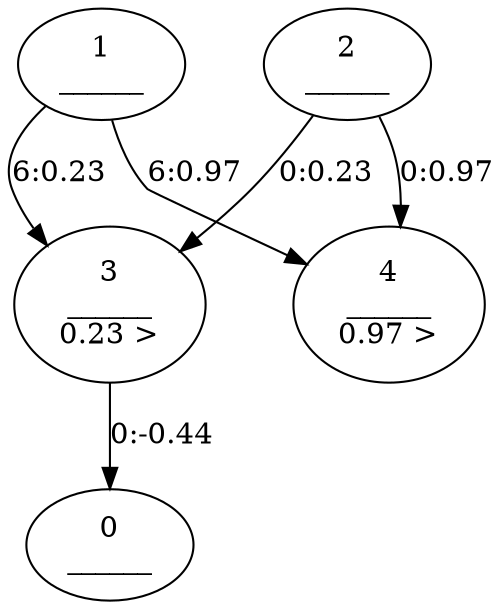 //MusicWeightedAutomaton.dot
digraph {
	0 [label="0
______"]
	1 [label="1
______"]
	2 [label="2
______"]
	3 [label="3
______
0.23 >"]
	4 [label="4
______
0.97 >"]
	2 -> 3 [label="0:0.23"]
	2 -> 4 [label="0:0.97"]
	3 -> 0 [label="0:-0.44"]
	1 -> 3 [label="6:0.23"]
	1 -> 4 [label="6:0.97"]
}

